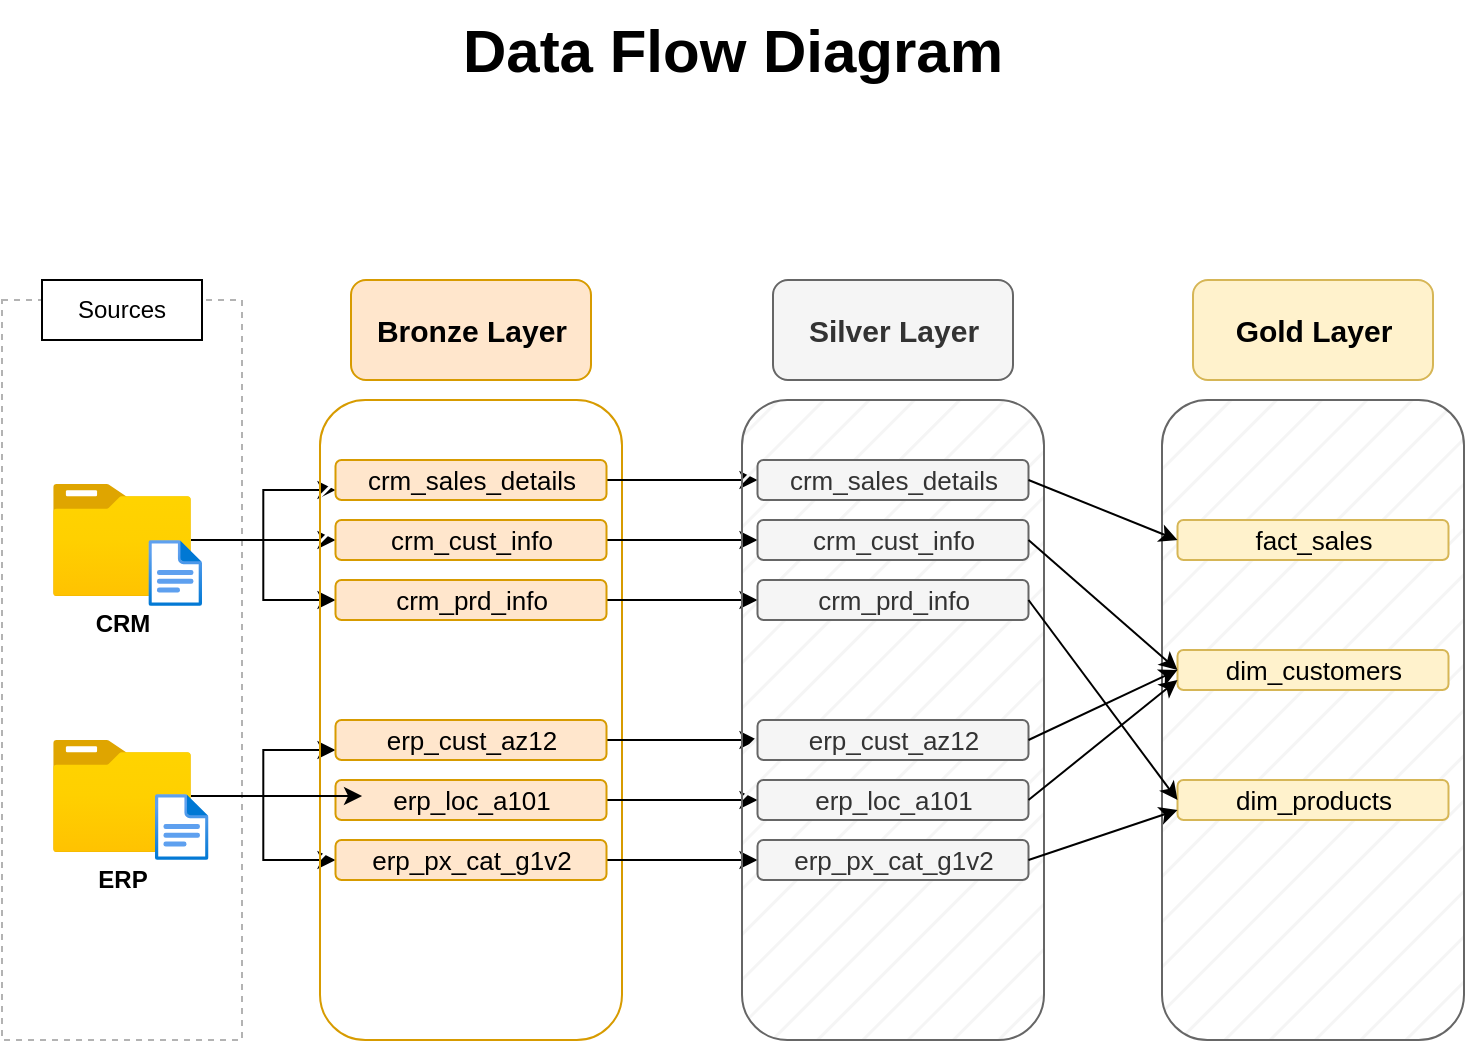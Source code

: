 <mxfile version="26.2.2">
  <diagram name="Page-1" id="PGrmEcUy3a5XvpwH3_48">
    <mxGraphModel dx="1030" dy="612" grid="1" gridSize="10" guides="1" tooltips="1" connect="1" arrows="1" fold="1" page="1" pageScale="1" pageWidth="850" pageHeight="1100" math="0" shadow="0">
      <root>
        <mxCell id="0" />
        <mxCell id="1" parent="0" />
        <mxCell id="NjVKP0q-F9PjKgzHIEY4-1" value="&lt;font style=&quot;font-size: 30px;&quot;&gt;&lt;b style=&quot;&quot;&gt;Data Flow Diagram&lt;/b&gt;&lt;/font&gt;" style="text;html=1;align=center;verticalAlign=middle;resizable=0;points=[];autosize=1;strokeColor=none;fillColor=none;labelBackgroundColor=none;" parent="1" vertex="1">
          <mxGeometry x="280" width="290" height="50" as="geometry" />
        </mxCell>
        <mxCell id="NjVKP0q-F9PjKgzHIEY4-2" value="" style="rounded=0;whiteSpace=wrap;html=1;fillColor=none;dashed=1;strokeColor=#B3B3B3;" parent="1" vertex="1">
          <mxGeometry x="60" y="150" width="120" height="370" as="geometry" />
        </mxCell>
        <mxCell id="NjVKP0q-F9PjKgzHIEY4-3" value="Sources" style="rounded=0;whiteSpace=wrap;html=1;" parent="1" vertex="1">
          <mxGeometry x="80" y="140" width="80" height="30" as="geometry" />
        </mxCell>
        <mxCell id="NjVKP0q-F9PjKgzHIEY4-19" style="edgeStyle=orthogonalEdgeStyle;rounded=0;orthogonalLoop=1;jettySize=auto;html=1;entryX=0;entryY=0.75;entryDx=0;entryDy=0;" parent="1" source="NjVKP0q-F9PjKgzHIEY4-4" target="NjVKP0q-F9PjKgzHIEY4-11" edge="1">
          <mxGeometry relative="1" as="geometry" />
        </mxCell>
        <mxCell id="NjVKP0q-F9PjKgzHIEY4-20" style="edgeStyle=orthogonalEdgeStyle;rounded=0;orthogonalLoop=1;jettySize=auto;html=1;" parent="1" source="NjVKP0q-F9PjKgzHIEY4-4" target="NjVKP0q-F9PjKgzHIEY4-18" edge="1">
          <mxGeometry relative="1" as="geometry" />
        </mxCell>
        <mxCell id="NjVKP0q-F9PjKgzHIEY4-21" style="edgeStyle=orthogonalEdgeStyle;rounded=0;orthogonalLoop=1;jettySize=auto;html=1;entryX=0;entryY=0.5;entryDx=0;entryDy=0;" parent="1" source="NjVKP0q-F9PjKgzHIEY4-4" target="NjVKP0q-F9PjKgzHIEY4-14" edge="1">
          <mxGeometry relative="1" as="geometry" />
        </mxCell>
        <mxCell id="NjVKP0q-F9PjKgzHIEY4-4" value="&lt;b&gt;CRM&lt;/b&gt;" style="image;aspect=fixed;html=1;points=[];align=center;fontSize=12;image=img/lib/azure2/general/Folder_Blank.svg;" parent="1" vertex="1">
          <mxGeometry x="85.5" y="242" width="69" height="56.0" as="geometry" />
        </mxCell>
        <mxCell id="NjVKP0q-F9PjKgzHIEY4-22" style="edgeStyle=orthogonalEdgeStyle;rounded=0;orthogonalLoop=1;jettySize=auto;html=1;entryX=0;entryY=0.75;entryDx=0;entryDy=0;" parent="1" source="NjVKP0q-F9PjKgzHIEY4-5" target="NjVKP0q-F9PjKgzHIEY4-15" edge="1">
          <mxGeometry relative="1" as="geometry" />
        </mxCell>
        <mxCell id="NjVKP0q-F9PjKgzHIEY4-24" style="edgeStyle=orthogonalEdgeStyle;rounded=0;orthogonalLoop=1;jettySize=auto;html=1;" parent="1" source="NjVKP0q-F9PjKgzHIEY4-5" target="NjVKP0q-F9PjKgzHIEY4-17" edge="1">
          <mxGeometry relative="1" as="geometry" />
        </mxCell>
        <mxCell id="NjVKP0q-F9PjKgzHIEY4-5" value="&lt;b&gt;ERP&lt;/b&gt;" style="image;aspect=fixed;html=1;points=[];align=center;fontSize=12;image=img/lib/azure2/general/Folder_Blank.svg;" parent="1" vertex="1">
          <mxGeometry x="85.5" y="370" width="69" height="56.0" as="geometry" />
        </mxCell>
        <mxCell id="NjVKP0q-F9PjKgzHIEY4-9" value="" style="rounded=1;whiteSpace=wrap;html=1;fillColor=default;strokeColor=#d79b00;fillStyle=hatch;" parent="1" vertex="1">
          <mxGeometry x="219" y="200" width="151" height="320" as="geometry" />
        </mxCell>
        <mxCell id="NjVKP0q-F9PjKgzHIEY4-10" value="&lt;b&gt;Bronze Layer&lt;/b&gt;" style="rounded=1;whiteSpace=wrap;html=1;fillColor=#ffe6cc;strokeColor=#d79b00;fontSize=15;" parent="1" vertex="1">
          <mxGeometry x="234.5" y="140" width="120" height="50" as="geometry" />
        </mxCell>
        <mxCell id="WRiUxp8tFK2W82__gLRD-9" style="edgeStyle=orthogonalEdgeStyle;rounded=0;orthogonalLoop=1;jettySize=auto;html=1;entryX=0;entryY=0.5;entryDx=0;entryDy=0;" parent="1" source="NjVKP0q-F9PjKgzHIEY4-11" target="WRiUxp8tFK2W82__gLRD-3" edge="1">
          <mxGeometry relative="1" as="geometry" />
        </mxCell>
        <mxCell id="NjVKP0q-F9PjKgzHIEY4-11" value="crm_sales_details" style="rounded=1;whiteSpace=wrap;html=1;fillColor=#ffe6cc;strokeColor=#d79b00;fontSize=13;" parent="1" vertex="1">
          <mxGeometry x="226.75" y="230" width="135.5" height="20" as="geometry" />
        </mxCell>
        <mxCell id="WRiUxp8tFK2W82__gLRD-11" style="edgeStyle=orthogonalEdgeStyle;rounded=0;orthogonalLoop=1;jettySize=auto;html=1;entryX=0;entryY=0.5;entryDx=0;entryDy=0;" parent="1" source="NjVKP0q-F9PjKgzHIEY4-14" target="WRiUxp8tFK2W82__gLRD-4" edge="1">
          <mxGeometry relative="1" as="geometry" />
        </mxCell>
        <mxCell id="NjVKP0q-F9PjKgzHIEY4-14" value="crm_prd_info" style="rounded=1;whiteSpace=wrap;html=1;fillColor=#ffe6cc;strokeColor=#d79b00;fontSize=13;" parent="1" vertex="1">
          <mxGeometry x="226.75" y="290" width="135.5" height="20" as="geometry" />
        </mxCell>
        <mxCell id="WRiUxp8tFK2W82__gLRD-12" style="edgeStyle=orthogonalEdgeStyle;rounded=0;orthogonalLoop=1;jettySize=auto;html=1;" parent="1" source="NjVKP0q-F9PjKgzHIEY4-15" target="WRiUxp8tFK2W82__gLRD-5" edge="1">
          <mxGeometry relative="1" as="geometry" />
        </mxCell>
        <mxCell id="NjVKP0q-F9PjKgzHIEY4-15" value="erp_cust_az12" style="rounded=1;whiteSpace=wrap;html=1;fillColor=#ffe6cc;strokeColor=#d79b00;fontSize=13;" parent="1" vertex="1">
          <mxGeometry x="226.75" y="360" width="135.5" height="20" as="geometry" />
        </mxCell>
        <mxCell id="WRiUxp8tFK2W82__gLRD-13" style="edgeStyle=orthogonalEdgeStyle;rounded=0;orthogonalLoop=1;jettySize=auto;html=1;entryX=0;entryY=0.5;entryDx=0;entryDy=0;" parent="1" source="NjVKP0q-F9PjKgzHIEY4-16" target="WRiUxp8tFK2W82__gLRD-6" edge="1">
          <mxGeometry relative="1" as="geometry" />
        </mxCell>
        <mxCell id="NjVKP0q-F9PjKgzHIEY4-16" value="erp_loc_a101" style="rounded=1;whiteSpace=wrap;html=1;fillColor=#ffe6cc;strokeColor=#d79b00;fontSize=13;" parent="1" vertex="1">
          <mxGeometry x="226.75" y="390" width="135.5" height="20" as="geometry" />
        </mxCell>
        <mxCell id="WRiUxp8tFK2W82__gLRD-14" style="edgeStyle=orthogonalEdgeStyle;rounded=0;orthogonalLoop=1;jettySize=auto;html=1;entryX=0;entryY=0.5;entryDx=0;entryDy=0;" parent="1" source="NjVKP0q-F9PjKgzHIEY4-17" target="WRiUxp8tFK2W82__gLRD-7" edge="1">
          <mxGeometry relative="1" as="geometry" />
        </mxCell>
        <mxCell id="NjVKP0q-F9PjKgzHIEY4-17" value="erp_px_cat_g1v2" style="rounded=1;whiteSpace=wrap;html=1;fillColor=#ffe6cc;strokeColor=#d79b00;fontSize=13;" parent="1" vertex="1">
          <mxGeometry x="226.75" y="420" width="135.5" height="20" as="geometry" />
        </mxCell>
        <mxCell id="WRiUxp8tFK2W82__gLRD-10" style="edgeStyle=orthogonalEdgeStyle;rounded=0;orthogonalLoop=1;jettySize=auto;html=1;entryX=0;entryY=0.5;entryDx=0;entryDy=0;" parent="1" source="NjVKP0q-F9PjKgzHIEY4-18" target="WRiUxp8tFK2W82__gLRD-8" edge="1">
          <mxGeometry relative="1" as="geometry" />
        </mxCell>
        <mxCell id="NjVKP0q-F9PjKgzHIEY4-18" value="crm_cust_info" style="rounded=1;whiteSpace=wrap;html=1;fillColor=#ffe6cc;strokeColor=#d79b00;fontSize=13;" parent="1" vertex="1">
          <mxGeometry x="226.75" y="260" width="135.5" height="20" as="geometry" />
        </mxCell>
        <mxCell id="NjVKP0q-F9PjKgzHIEY4-23" style="edgeStyle=orthogonalEdgeStyle;rounded=0;orthogonalLoop=1;jettySize=auto;html=1;entryX=0.098;entryY=0.4;entryDx=0;entryDy=0;entryPerimeter=0;" parent="1" source="NjVKP0q-F9PjKgzHIEY4-5" target="NjVKP0q-F9PjKgzHIEY4-16" edge="1">
          <mxGeometry relative="1" as="geometry" />
        </mxCell>
        <mxCell id="WRiUxp8tFK2W82__gLRD-1" value="" style="rounded=1;whiteSpace=wrap;html=1;fillColor=#f5f5f5;strokeColor=#666666;fillStyle=hatch;fontColor=#333333;" parent="1" vertex="1">
          <mxGeometry x="430" y="200" width="151" height="320" as="geometry" />
        </mxCell>
        <mxCell id="WRiUxp8tFK2W82__gLRD-2" value="&lt;b&gt;Silver Layer&lt;/b&gt;" style="rounded=1;whiteSpace=wrap;html=1;fillColor=#f5f5f5;strokeColor=#666666;fontSize=15;fontColor=#333333;" parent="1" vertex="1">
          <mxGeometry x="445.5" y="140" width="120" height="50" as="geometry" />
        </mxCell>
        <mxCell id="WRiUxp8tFK2W82__gLRD-3" value="crm_sales_details" style="rounded=1;whiteSpace=wrap;html=1;fillColor=#f5f5f5;strokeColor=#666666;fontSize=13;fontColor=#333333;" parent="1" vertex="1">
          <mxGeometry x="437.75" y="230" width="135.5" height="20" as="geometry" />
        </mxCell>
        <mxCell id="WRiUxp8tFK2W82__gLRD-4" value="crm_prd_info" style="rounded=1;whiteSpace=wrap;html=1;fillColor=#f5f5f5;strokeColor=#666666;fontSize=13;fontColor=#333333;" parent="1" vertex="1">
          <mxGeometry x="437.75" y="290" width="135.5" height="20" as="geometry" />
        </mxCell>
        <mxCell id="WRiUxp8tFK2W82__gLRD-5" value="erp_cust_az12" style="rounded=1;whiteSpace=wrap;html=1;fillColor=#f5f5f5;strokeColor=#666666;fontSize=13;fontColor=#333333;" parent="1" vertex="1">
          <mxGeometry x="437.75" y="360" width="135.5" height="20" as="geometry" />
        </mxCell>
        <mxCell id="WRiUxp8tFK2W82__gLRD-6" value="erp_loc_a101" style="rounded=1;whiteSpace=wrap;html=1;fillColor=#f5f5f5;strokeColor=#666666;fontSize=13;fontColor=#333333;" parent="1" vertex="1">
          <mxGeometry x="437.75" y="390" width="135.5" height="20" as="geometry" />
        </mxCell>
        <mxCell id="WRiUxp8tFK2W82__gLRD-7" value="erp_px_cat_g1v2" style="rounded=1;whiteSpace=wrap;html=1;fillColor=#f5f5f5;strokeColor=#666666;fontSize=13;fontColor=#333333;" parent="1" vertex="1">
          <mxGeometry x="437.75" y="420" width="135.5" height="20" as="geometry" />
        </mxCell>
        <mxCell id="WRiUxp8tFK2W82__gLRD-8" value="crm_cust_info" style="rounded=1;whiteSpace=wrap;html=1;fillColor=#f5f5f5;strokeColor=#666666;fontSize=13;fontColor=#333333;" parent="1" vertex="1">
          <mxGeometry x="437.75" y="260" width="135.5" height="20" as="geometry" />
        </mxCell>
        <mxCell id="bDWwFSdqd2gWBmU1zbpq-1" value="" style="rounded=1;whiteSpace=wrap;html=1;fillColor=#f5f5f5;strokeColor=#666666;fillStyle=hatch;fontColor=#333333;" vertex="1" parent="1">
          <mxGeometry x="640" y="200" width="151" height="320" as="geometry" />
        </mxCell>
        <mxCell id="bDWwFSdqd2gWBmU1zbpq-2" value="&lt;b&gt;Gold Layer&lt;/b&gt;" style="rounded=1;whiteSpace=wrap;html=1;fillColor=#fff2cc;strokeColor=#d6b656;fontSize=15;" vertex="1" parent="1">
          <mxGeometry x="655.5" y="140" width="120" height="50" as="geometry" />
        </mxCell>
        <mxCell id="bDWwFSdqd2gWBmU1zbpq-3" value="fact_sales" style="rounded=1;whiteSpace=wrap;html=1;fillColor=#fff2cc;strokeColor=#d6b656;fontSize=13;" vertex="1" parent="1">
          <mxGeometry x="647.75" y="260" width="135.5" height="20" as="geometry" />
        </mxCell>
        <mxCell id="bDWwFSdqd2gWBmU1zbpq-4" value="dim_products" style="rounded=1;whiteSpace=wrap;html=1;fillColor=#fff2cc;strokeColor=#d6b656;fontSize=13;" vertex="1" parent="1">
          <mxGeometry x="647.75" y="390" width="135.5" height="20" as="geometry" />
        </mxCell>
        <mxCell id="bDWwFSdqd2gWBmU1zbpq-8" value="dim_customers" style="rounded=1;whiteSpace=wrap;html=1;fillColor=#fff2cc;strokeColor=#d6b656;fontSize=13;" vertex="1" parent="1">
          <mxGeometry x="647.75" y="325" width="135.5" height="20" as="geometry" />
        </mxCell>
        <mxCell id="bDWwFSdqd2gWBmU1zbpq-11" value="" style="endArrow=classic;html=1;rounded=0;exitX=1;exitY=0.5;exitDx=0;exitDy=0;entryX=0;entryY=0.5;entryDx=0;entryDy=0;" edge="1" parent="1" source="WRiUxp8tFK2W82__gLRD-8" target="bDWwFSdqd2gWBmU1zbpq-8">
          <mxGeometry width="50" height="50" relative="1" as="geometry">
            <mxPoint x="590" y="340" as="sourcePoint" />
            <mxPoint x="640" y="290" as="targetPoint" />
          </mxGeometry>
        </mxCell>
        <mxCell id="bDWwFSdqd2gWBmU1zbpq-12" value="" style="endArrow=classic;html=1;rounded=0;exitX=1;exitY=0.5;exitDx=0;exitDy=0;entryX=0;entryY=0.5;entryDx=0;entryDy=0;" edge="1" parent="1" source="WRiUxp8tFK2W82__gLRD-3" target="bDWwFSdqd2gWBmU1zbpq-3">
          <mxGeometry width="50" height="50" relative="1" as="geometry">
            <mxPoint x="590" y="270" as="sourcePoint" />
            <mxPoint x="640" y="220" as="targetPoint" />
          </mxGeometry>
        </mxCell>
        <mxCell id="bDWwFSdqd2gWBmU1zbpq-13" value="" style="endArrow=classic;html=1;rounded=0;exitX=1;exitY=0.5;exitDx=0;exitDy=0;entryX=0;entryY=0.5;entryDx=0;entryDy=0;" edge="1" parent="1" source="WRiUxp8tFK2W82__gLRD-4" target="bDWwFSdqd2gWBmU1zbpq-4">
          <mxGeometry width="50" height="50" relative="1" as="geometry">
            <mxPoint x="583" y="280" as="sourcePoint" />
            <mxPoint x="620" y="350" as="targetPoint" />
          </mxGeometry>
        </mxCell>
        <mxCell id="bDWwFSdqd2gWBmU1zbpq-14" value="" style="endArrow=classic;html=1;rounded=0;exitX=1;exitY=0.5;exitDx=0;exitDy=0;entryX=0;entryY=0.5;entryDx=0;entryDy=0;" edge="1" parent="1" source="WRiUxp8tFK2W82__gLRD-5" target="bDWwFSdqd2gWBmU1zbpq-8">
          <mxGeometry width="50" height="50" relative="1" as="geometry">
            <mxPoint x="583" y="310" as="sourcePoint" />
            <mxPoint x="658" y="410" as="targetPoint" />
          </mxGeometry>
        </mxCell>
        <mxCell id="bDWwFSdqd2gWBmU1zbpq-15" value="" style="endArrow=classic;html=1;rounded=0;exitX=1;exitY=0.5;exitDx=0;exitDy=0;entryX=0;entryY=0.75;entryDx=0;entryDy=0;" edge="1" parent="1" source="WRiUxp8tFK2W82__gLRD-6" target="bDWwFSdqd2gWBmU1zbpq-8">
          <mxGeometry width="50" height="50" relative="1" as="geometry">
            <mxPoint x="583" y="380" as="sourcePoint" />
            <mxPoint x="658" y="345" as="targetPoint" />
          </mxGeometry>
        </mxCell>
        <mxCell id="bDWwFSdqd2gWBmU1zbpq-16" value="" style="endArrow=classic;html=1;rounded=0;exitX=1;exitY=0.5;exitDx=0;exitDy=0;entryX=0;entryY=0.75;entryDx=0;entryDy=0;" edge="1" parent="1" source="WRiUxp8tFK2W82__gLRD-7" target="bDWwFSdqd2gWBmU1zbpq-4">
          <mxGeometry width="50" height="50" relative="1" as="geometry">
            <mxPoint x="583" y="410" as="sourcePoint" />
            <mxPoint x="658" y="350" as="targetPoint" />
          </mxGeometry>
        </mxCell>
        <mxCell id="bDWwFSdqd2gWBmU1zbpq-17" value="" style="image;aspect=fixed;html=1;points=[];align=center;fontSize=12;image=img/lib/azure2/general/File.svg;" vertex="1" parent="1">
          <mxGeometry x="136.46" y="397" width="26.79" height="33" as="geometry" />
        </mxCell>
        <mxCell id="bDWwFSdqd2gWBmU1zbpq-18" value="" style="image;aspect=fixed;html=1;points=[];align=center;fontSize=12;image=img/lib/azure2/general/File.svg;" vertex="1" parent="1">
          <mxGeometry x="133.21" y="270" width="26.79" height="33" as="geometry" />
        </mxCell>
      </root>
    </mxGraphModel>
  </diagram>
</mxfile>
